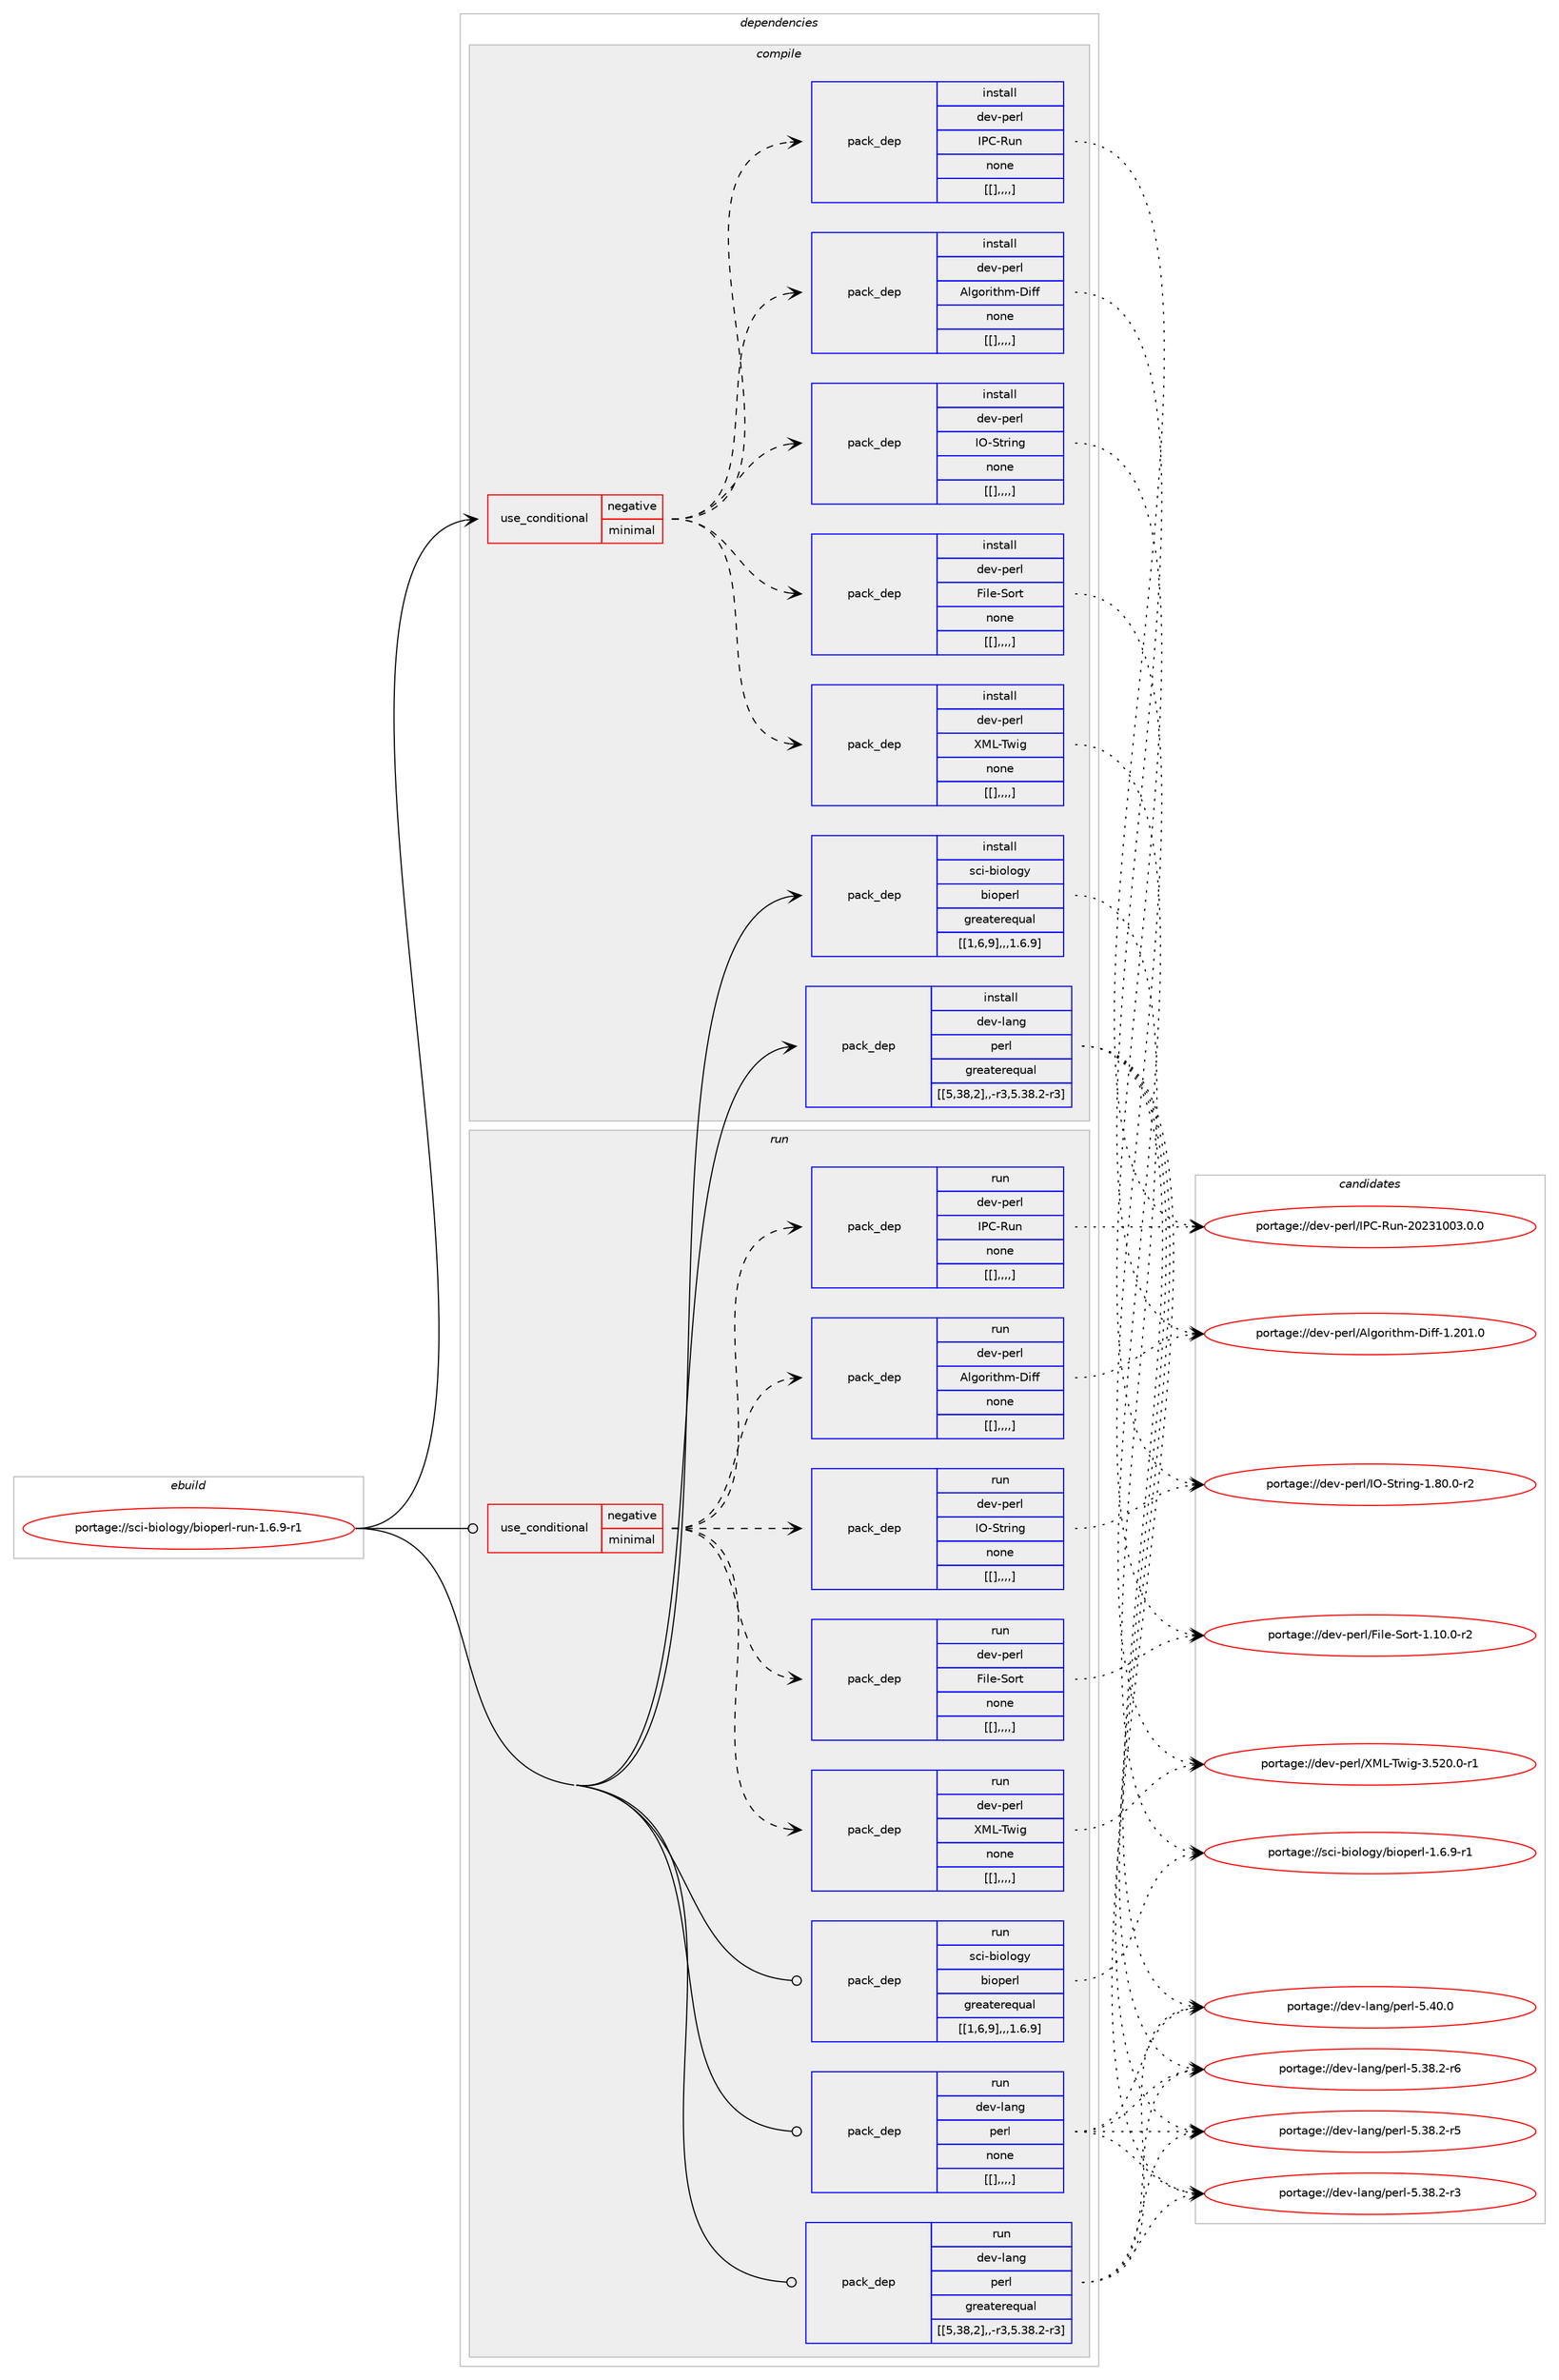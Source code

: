digraph prolog {

# *************
# Graph options
# *************

newrank=true;
concentrate=true;
compound=true;
graph [rankdir=LR,fontname=Helvetica,fontsize=10,ranksep=1.5];#, ranksep=2.5, nodesep=0.2];
edge  [arrowhead=vee];
node  [fontname=Helvetica,fontsize=10];

# **********
# The ebuild
# **********

subgraph cluster_leftcol {
color=gray;
label=<<i>ebuild</i>>;
id [label="portage://sci-biology/bioperl-run-1.6.9-r1", color=red, width=4, href="../sci-biology/bioperl-run-1.6.9-r1.svg"];
}

# ****************
# The dependencies
# ****************

subgraph cluster_midcol {
color=gray;
label=<<i>dependencies</i>>;
subgraph cluster_compile {
fillcolor="#eeeeee";
style=filled;
label=<<i>compile</i>>;
subgraph cond107659 {
dependency408198 [label=<<TABLE BORDER="0" CELLBORDER="1" CELLSPACING="0" CELLPADDING="4"><TR><TD ROWSPAN="3" CELLPADDING="10">use_conditional</TD></TR><TR><TD>negative</TD></TR><TR><TD>minimal</TD></TR></TABLE>>, shape=none, color=red];
subgraph pack297582 {
dependency408199 [label=<<TABLE BORDER="0" CELLBORDER="1" CELLSPACING="0" CELLPADDING="4" WIDTH="220"><TR><TD ROWSPAN="6" CELLPADDING="30">pack_dep</TD></TR><TR><TD WIDTH="110">install</TD></TR><TR><TD>dev-perl</TD></TR><TR><TD>Algorithm-Diff</TD></TR><TR><TD>none</TD></TR><TR><TD>[[],,,,]</TD></TR></TABLE>>, shape=none, color=blue];
}
dependency408198:e -> dependency408199:w [weight=20,style="dashed",arrowhead="vee"];
subgraph pack297583 {
dependency408200 [label=<<TABLE BORDER="0" CELLBORDER="1" CELLSPACING="0" CELLPADDING="4" WIDTH="220"><TR><TD ROWSPAN="6" CELLPADDING="30">pack_dep</TD></TR><TR><TD WIDTH="110">install</TD></TR><TR><TD>dev-perl</TD></TR><TR><TD>XML-Twig</TD></TR><TR><TD>none</TD></TR><TR><TD>[[],,,,]</TD></TR></TABLE>>, shape=none, color=blue];
}
dependency408198:e -> dependency408200:w [weight=20,style="dashed",arrowhead="vee"];
subgraph pack297584 {
dependency408201 [label=<<TABLE BORDER="0" CELLBORDER="1" CELLSPACING="0" CELLPADDING="4" WIDTH="220"><TR><TD ROWSPAN="6" CELLPADDING="30">pack_dep</TD></TR><TR><TD WIDTH="110">install</TD></TR><TR><TD>dev-perl</TD></TR><TR><TD>IO-String</TD></TR><TR><TD>none</TD></TR><TR><TD>[[],,,,]</TD></TR></TABLE>>, shape=none, color=blue];
}
dependency408198:e -> dependency408201:w [weight=20,style="dashed",arrowhead="vee"];
subgraph pack297585 {
dependency408202 [label=<<TABLE BORDER="0" CELLBORDER="1" CELLSPACING="0" CELLPADDING="4" WIDTH="220"><TR><TD ROWSPAN="6" CELLPADDING="30">pack_dep</TD></TR><TR><TD WIDTH="110">install</TD></TR><TR><TD>dev-perl</TD></TR><TR><TD>IPC-Run</TD></TR><TR><TD>none</TD></TR><TR><TD>[[],,,,]</TD></TR></TABLE>>, shape=none, color=blue];
}
dependency408198:e -> dependency408202:w [weight=20,style="dashed",arrowhead="vee"];
subgraph pack297586 {
dependency408203 [label=<<TABLE BORDER="0" CELLBORDER="1" CELLSPACING="0" CELLPADDING="4" WIDTH="220"><TR><TD ROWSPAN="6" CELLPADDING="30">pack_dep</TD></TR><TR><TD WIDTH="110">install</TD></TR><TR><TD>dev-perl</TD></TR><TR><TD>File-Sort</TD></TR><TR><TD>none</TD></TR><TR><TD>[[],,,,]</TD></TR></TABLE>>, shape=none, color=blue];
}
dependency408198:e -> dependency408203:w [weight=20,style="dashed",arrowhead="vee"];
}
id:e -> dependency408198:w [weight=20,style="solid",arrowhead="vee"];
subgraph pack297587 {
dependency408204 [label=<<TABLE BORDER="0" CELLBORDER="1" CELLSPACING="0" CELLPADDING="4" WIDTH="220"><TR><TD ROWSPAN="6" CELLPADDING="30">pack_dep</TD></TR><TR><TD WIDTH="110">install</TD></TR><TR><TD>dev-lang</TD></TR><TR><TD>perl</TD></TR><TR><TD>greaterequal</TD></TR><TR><TD>[[5,38,2],,-r3,5.38.2-r3]</TD></TR></TABLE>>, shape=none, color=blue];
}
id:e -> dependency408204:w [weight=20,style="solid",arrowhead="vee"];
subgraph pack297588 {
dependency408205 [label=<<TABLE BORDER="0" CELLBORDER="1" CELLSPACING="0" CELLPADDING="4" WIDTH="220"><TR><TD ROWSPAN="6" CELLPADDING="30">pack_dep</TD></TR><TR><TD WIDTH="110">install</TD></TR><TR><TD>sci-biology</TD></TR><TR><TD>bioperl</TD></TR><TR><TD>greaterequal</TD></TR><TR><TD>[[1,6,9],,,1.6.9]</TD></TR></TABLE>>, shape=none, color=blue];
}
id:e -> dependency408205:w [weight=20,style="solid",arrowhead="vee"];
}
subgraph cluster_compileandrun {
fillcolor="#eeeeee";
style=filled;
label=<<i>compile and run</i>>;
}
subgraph cluster_run {
fillcolor="#eeeeee";
style=filled;
label=<<i>run</i>>;
subgraph cond107660 {
dependency408206 [label=<<TABLE BORDER="0" CELLBORDER="1" CELLSPACING="0" CELLPADDING="4"><TR><TD ROWSPAN="3" CELLPADDING="10">use_conditional</TD></TR><TR><TD>negative</TD></TR><TR><TD>minimal</TD></TR></TABLE>>, shape=none, color=red];
subgraph pack297589 {
dependency408207 [label=<<TABLE BORDER="0" CELLBORDER="1" CELLSPACING="0" CELLPADDING="4" WIDTH="220"><TR><TD ROWSPAN="6" CELLPADDING="30">pack_dep</TD></TR><TR><TD WIDTH="110">run</TD></TR><TR><TD>dev-perl</TD></TR><TR><TD>Algorithm-Diff</TD></TR><TR><TD>none</TD></TR><TR><TD>[[],,,,]</TD></TR></TABLE>>, shape=none, color=blue];
}
dependency408206:e -> dependency408207:w [weight=20,style="dashed",arrowhead="vee"];
subgraph pack297590 {
dependency408208 [label=<<TABLE BORDER="0" CELLBORDER="1" CELLSPACING="0" CELLPADDING="4" WIDTH="220"><TR><TD ROWSPAN="6" CELLPADDING="30">pack_dep</TD></TR><TR><TD WIDTH="110">run</TD></TR><TR><TD>dev-perl</TD></TR><TR><TD>XML-Twig</TD></TR><TR><TD>none</TD></TR><TR><TD>[[],,,,]</TD></TR></TABLE>>, shape=none, color=blue];
}
dependency408206:e -> dependency408208:w [weight=20,style="dashed",arrowhead="vee"];
subgraph pack297591 {
dependency408209 [label=<<TABLE BORDER="0" CELLBORDER="1" CELLSPACING="0" CELLPADDING="4" WIDTH="220"><TR><TD ROWSPAN="6" CELLPADDING="30">pack_dep</TD></TR><TR><TD WIDTH="110">run</TD></TR><TR><TD>dev-perl</TD></TR><TR><TD>IO-String</TD></TR><TR><TD>none</TD></TR><TR><TD>[[],,,,]</TD></TR></TABLE>>, shape=none, color=blue];
}
dependency408206:e -> dependency408209:w [weight=20,style="dashed",arrowhead="vee"];
subgraph pack297592 {
dependency408210 [label=<<TABLE BORDER="0" CELLBORDER="1" CELLSPACING="0" CELLPADDING="4" WIDTH="220"><TR><TD ROWSPAN="6" CELLPADDING="30">pack_dep</TD></TR><TR><TD WIDTH="110">run</TD></TR><TR><TD>dev-perl</TD></TR><TR><TD>IPC-Run</TD></TR><TR><TD>none</TD></TR><TR><TD>[[],,,,]</TD></TR></TABLE>>, shape=none, color=blue];
}
dependency408206:e -> dependency408210:w [weight=20,style="dashed",arrowhead="vee"];
subgraph pack297593 {
dependency408211 [label=<<TABLE BORDER="0" CELLBORDER="1" CELLSPACING="0" CELLPADDING="4" WIDTH="220"><TR><TD ROWSPAN="6" CELLPADDING="30">pack_dep</TD></TR><TR><TD WIDTH="110">run</TD></TR><TR><TD>dev-perl</TD></TR><TR><TD>File-Sort</TD></TR><TR><TD>none</TD></TR><TR><TD>[[],,,,]</TD></TR></TABLE>>, shape=none, color=blue];
}
dependency408206:e -> dependency408211:w [weight=20,style="dashed",arrowhead="vee"];
}
id:e -> dependency408206:w [weight=20,style="solid",arrowhead="odot"];
subgraph pack297594 {
dependency408212 [label=<<TABLE BORDER="0" CELLBORDER="1" CELLSPACING="0" CELLPADDING="4" WIDTH="220"><TR><TD ROWSPAN="6" CELLPADDING="30">pack_dep</TD></TR><TR><TD WIDTH="110">run</TD></TR><TR><TD>dev-lang</TD></TR><TR><TD>perl</TD></TR><TR><TD>greaterequal</TD></TR><TR><TD>[[5,38,2],,-r3,5.38.2-r3]</TD></TR></TABLE>>, shape=none, color=blue];
}
id:e -> dependency408212:w [weight=20,style="solid",arrowhead="odot"];
subgraph pack297595 {
dependency408213 [label=<<TABLE BORDER="0" CELLBORDER="1" CELLSPACING="0" CELLPADDING="4" WIDTH="220"><TR><TD ROWSPAN="6" CELLPADDING="30">pack_dep</TD></TR><TR><TD WIDTH="110">run</TD></TR><TR><TD>dev-lang</TD></TR><TR><TD>perl</TD></TR><TR><TD>none</TD></TR><TR><TD>[[],,,,]</TD></TR></TABLE>>, shape=none, color=blue];
}
id:e -> dependency408213:w [weight=20,style="solid",arrowhead="odot"];
subgraph pack297596 {
dependency408214 [label=<<TABLE BORDER="0" CELLBORDER="1" CELLSPACING="0" CELLPADDING="4" WIDTH="220"><TR><TD ROWSPAN="6" CELLPADDING="30">pack_dep</TD></TR><TR><TD WIDTH="110">run</TD></TR><TR><TD>sci-biology</TD></TR><TR><TD>bioperl</TD></TR><TR><TD>greaterequal</TD></TR><TR><TD>[[1,6,9],,,1.6.9]</TD></TR></TABLE>>, shape=none, color=blue];
}
id:e -> dependency408214:w [weight=20,style="solid",arrowhead="odot"];
}
}

# **************
# The candidates
# **************

subgraph cluster_choices {
rank=same;
color=gray;
label=<<i>candidates</i>>;

subgraph choice297582 {
color=black;
nodesep=1;
choice10010111845112101114108476510810311111410511610410945681051021024549465048494648 [label="portage://dev-perl/Algorithm-Diff-1.201.0", color=red, width=4,href="../dev-perl/Algorithm-Diff-1.201.0.svg"];
dependency408199:e -> choice10010111845112101114108476510810311111410511610410945681051021024549465048494648:w [style=dotted,weight="100"];
}
subgraph choice297583 {
color=black;
nodesep=1;
choice1001011184511210111410847887776458411910510345514653504846484511449 [label="portage://dev-perl/XML-Twig-3.520.0-r1", color=red, width=4,href="../dev-perl/XML-Twig-3.520.0-r1.svg"];
dependency408200:e -> choice1001011184511210111410847887776458411910510345514653504846484511449:w [style=dotted,weight="100"];
}
subgraph choice297584 {
color=black;
nodesep=1;
choice100101118451121011141084773794583116114105110103454946564846484511450 [label="portage://dev-perl/IO-String-1.80.0-r2", color=red, width=4,href="../dev-perl/IO-String-1.80.0-r2.svg"];
dependency408201:e -> choice100101118451121011141084773794583116114105110103454946564846484511450:w [style=dotted,weight="100"];
}
subgraph choice297585 {
color=black;
nodesep=1;
choice1001011184511210111410847738067458211711045504850514948485146484648 [label="portage://dev-perl/IPC-Run-20231003.0.0", color=red, width=4,href="../dev-perl/IPC-Run-20231003.0.0.svg"];
dependency408202:e -> choice1001011184511210111410847738067458211711045504850514948485146484648:w [style=dotted,weight="100"];
}
subgraph choice297586 {
color=black;
nodesep=1;
choice1001011184511210111410847701051081014583111114116454946494846484511450 [label="portage://dev-perl/File-Sort-1.10.0-r2", color=red, width=4,href="../dev-perl/File-Sort-1.10.0-r2.svg"];
dependency408203:e -> choice1001011184511210111410847701051081014583111114116454946494846484511450:w [style=dotted,weight="100"];
}
subgraph choice297587 {
color=black;
nodesep=1;
choice10010111845108971101034711210111410845534652484648 [label="portage://dev-lang/perl-5.40.0", color=red, width=4,href="../dev-lang/perl-5.40.0.svg"];
choice100101118451089711010347112101114108455346515646504511454 [label="portage://dev-lang/perl-5.38.2-r6", color=red, width=4,href="../dev-lang/perl-5.38.2-r6.svg"];
choice100101118451089711010347112101114108455346515646504511453 [label="portage://dev-lang/perl-5.38.2-r5", color=red, width=4,href="../dev-lang/perl-5.38.2-r5.svg"];
choice100101118451089711010347112101114108455346515646504511451 [label="portage://dev-lang/perl-5.38.2-r3", color=red, width=4,href="../dev-lang/perl-5.38.2-r3.svg"];
dependency408204:e -> choice10010111845108971101034711210111410845534652484648:w [style=dotted,weight="100"];
dependency408204:e -> choice100101118451089711010347112101114108455346515646504511454:w [style=dotted,weight="100"];
dependency408204:e -> choice100101118451089711010347112101114108455346515646504511453:w [style=dotted,weight="100"];
dependency408204:e -> choice100101118451089711010347112101114108455346515646504511451:w [style=dotted,weight="100"];
}
subgraph choice297588 {
color=black;
nodesep=1;
choice11599105459810511110811110312147981051111121011141084549465446574511449 [label="portage://sci-biology/bioperl-1.6.9-r1", color=red, width=4,href="../sci-biology/bioperl-1.6.9-r1.svg"];
dependency408205:e -> choice11599105459810511110811110312147981051111121011141084549465446574511449:w [style=dotted,weight="100"];
}
subgraph choice297589 {
color=black;
nodesep=1;
choice10010111845112101114108476510810311111410511610410945681051021024549465048494648 [label="portage://dev-perl/Algorithm-Diff-1.201.0", color=red, width=4,href="../dev-perl/Algorithm-Diff-1.201.0.svg"];
dependency408207:e -> choice10010111845112101114108476510810311111410511610410945681051021024549465048494648:w [style=dotted,weight="100"];
}
subgraph choice297590 {
color=black;
nodesep=1;
choice1001011184511210111410847887776458411910510345514653504846484511449 [label="portage://dev-perl/XML-Twig-3.520.0-r1", color=red, width=4,href="../dev-perl/XML-Twig-3.520.0-r1.svg"];
dependency408208:e -> choice1001011184511210111410847887776458411910510345514653504846484511449:w [style=dotted,weight="100"];
}
subgraph choice297591 {
color=black;
nodesep=1;
choice100101118451121011141084773794583116114105110103454946564846484511450 [label="portage://dev-perl/IO-String-1.80.0-r2", color=red, width=4,href="../dev-perl/IO-String-1.80.0-r2.svg"];
dependency408209:e -> choice100101118451121011141084773794583116114105110103454946564846484511450:w [style=dotted,weight="100"];
}
subgraph choice297592 {
color=black;
nodesep=1;
choice1001011184511210111410847738067458211711045504850514948485146484648 [label="portage://dev-perl/IPC-Run-20231003.0.0", color=red, width=4,href="../dev-perl/IPC-Run-20231003.0.0.svg"];
dependency408210:e -> choice1001011184511210111410847738067458211711045504850514948485146484648:w [style=dotted,weight="100"];
}
subgraph choice297593 {
color=black;
nodesep=1;
choice1001011184511210111410847701051081014583111114116454946494846484511450 [label="portage://dev-perl/File-Sort-1.10.0-r2", color=red, width=4,href="../dev-perl/File-Sort-1.10.0-r2.svg"];
dependency408211:e -> choice1001011184511210111410847701051081014583111114116454946494846484511450:w [style=dotted,weight="100"];
}
subgraph choice297594 {
color=black;
nodesep=1;
choice10010111845108971101034711210111410845534652484648 [label="portage://dev-lang/perl-5.40.0", color=red, width=4,href="../dev-lang/perl-5.40.0.svg"];
choice100101118451089711010347112101114108455346515646504511454 [label="portage://dev-lang/perl-5.38.2-r6", color=red, width=4,href="../dev-lang/perl-5.38.2-r6.svg"];
choice100101118451089711010347112101114108455346515646504511453 [label="portage://dev-lang/perl-5.38.2-r5", color=red, width=4,href="../dev-lang/perl-5.38.2-r5.svg"];
choice100101118451089711010347112101114108455346515646504511451 [label="portage://dev-lang/perl-5.38.2-r3", color=red, width=4,href="../dev-lang/perl-5.38.2-r3.svg"];
dependency408212:e -> choice10010111845108971101034711210111410845534652484648:w [style=dotted,weight="100"];
dependency408212:e -> choice100101118451089711010347112101114108455346515646504511454:w [style=dotted,weight="100"];
dependency408212:e -> choice100101118451089711010347112101114108455346515646504511453:w [style=dotted,weight="100"];
dependency408212:e -> choice100101118451089711010347112101114108455346515646504511451:w [style=dotted,weight="100"];
}
subgraph choice297595 {
color=black;
nodesep=1;
choice10010111845108971101034711210111410845534652484648 [label="portage://dev-lang/perl-5.40.0", color=red, width=4,href="../dev-lang/perl-5.40.0.svg"];
choice100101118451089711010347112101114108455346515646504511454 [label="portage://dev-lang/perl-5.38.2-r6", color=red, width=4,href="../dev-lang/perl-5.38.2-r6.svg"];
choice100101118451089711010347112101114108455346515646504511453 [label="portage://dev-lang/perl-5.38.2-r5", color=red, width=4,href="../dev-lang/perl-5.38.2-r5.svg"];
choice100101118451089711010347112101114108455346515646504511451 [label="portage://dev-lang/perl-5.38.2-r3", color=red, width=4,href="../dev-lang/perl-5.38.2-r3.svg"];
dependency408213:e -> choice10010111845108971101034711210111410845534652484648:w [style=dotted,weight="100"];
dependency408213:e -> choice100101118451089711010347112101114108455346515646504511454:w [style=dotted,weight="100"];
dependency408213:e -> choice100101118451089711010347112101114108455346515646504511453:w [style=dotted,weight="100"];
dependency408213:e -> choice100101118451089711010347112101114108455346515646504511451:w [style=dotted,weight="100"];
}
subgraph choice297596 {
color=black;
nodesep=1;
choice11599105459810511110811110312147981051111121011141084549465446574511449 [label="portage://sci-biology/bioperl-1.6.9-r1", color=red, width=4,href="../sci-biology/bioperl-1.6.9-r1.svg"];
dependency408214:e -> choice11599105459810511110811110312147981051111121011141084549465446574511449:w [style=dotted,weight="100"];
}
}

}
